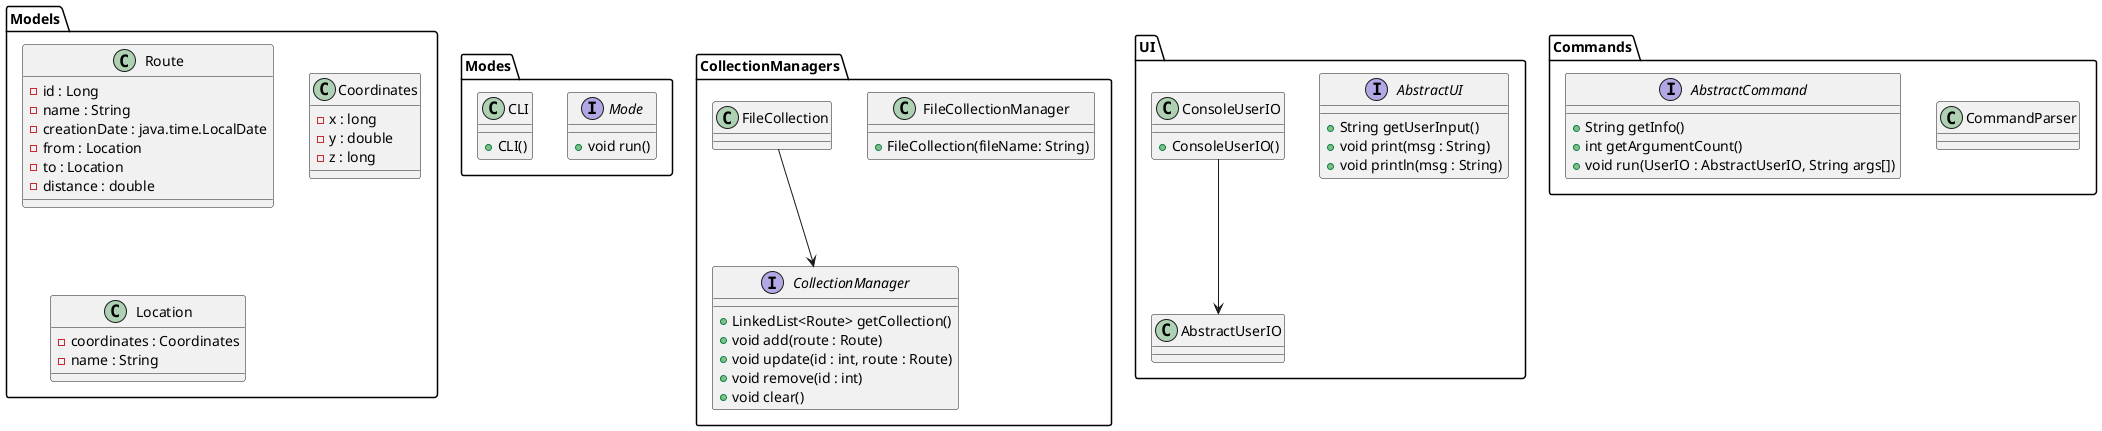 @startuml uml
package Models {
    class Route {
        - id : Long
        - name : String
        - creationDate : java.time.LocalDate
        - from : Location
        - to : Location
        - distance : double
    }

    class Coordinates {
        - x : long
        - y : double
        - z : long
    }

    class Location {
        - coordinates : Coordinates
        - name : String
    }
}

package Modes {
    interface Mode {
        + void run()
    }

    class CLI {
        + CLI()
    }
}

package CollectionManagers {
    interface CollectionManager {
        + LinkedList<Route> getCollection()
        + void add(route : Route)
        + void update(id : int, route : Route)
        + void remove(id : int)
        + void clear()
    }

    class FileCollectionManager {
        + FileCollection(fileName: String)
    }

    FileCollection --> CollectionManager
}

package UI {
    interface AbstractUI {
        + String getUserInput()
        + void print(msg : String)
        + void println(msg : String)
    }

    class ConsoleUserIO {
        + ConsoleUserIO()
    }

    ConsoleUserIO --> AbstractUserIO
}

package Commands {
    class CommandParser {

    }

    interface AbstractCommand {
        + String getInfo()
        + int getArgumentCount()
        + void run(UserIO : AbstractUserIO, String args[])
    }
}
@enduml